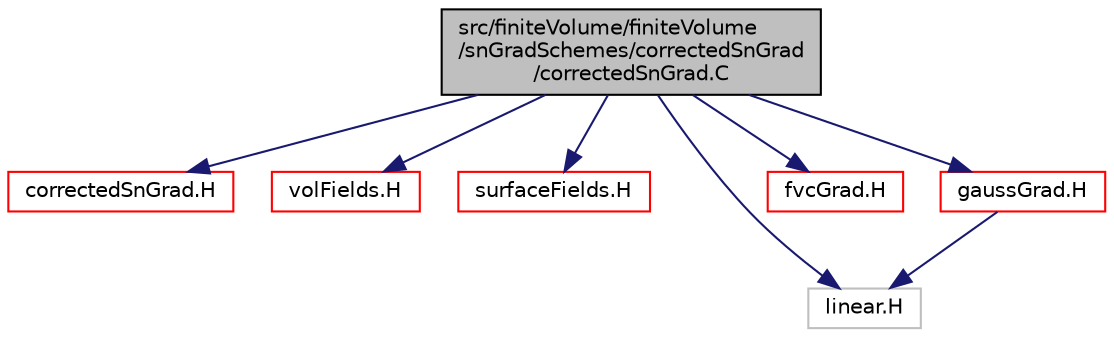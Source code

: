 digraph "src/finiteVolume/finiteVolume/snGradSchemes/correctedSnGrad/correctedSnGrad.C"
{
  bgcolor="transparent";
  edge [fontname="Helvetica",fontsize="10",labelfontname="Helvetica",labelfontsize="10"];
  node [fontname="Helvetica",fontsize="10",shape=record];
  Node0 [label="src/finiteVolume/finiteVolume\l/snGradSchemes/correctedSnGrad\l/correctedSnGrad.C",height=0.2,width=0.4,color="black", fillcolor="grey75", style="filled", fontcolor="black"];
  Node0 -> Node1 [color="midnightblue",fontsize="10",style="solid",fontname="Helvetica"];
  Node1 [label="correctedSnGrad.H",height=0.2,width=0.4,color="red",URL="$a03383.html"];
  Node0 -> Node98 [color="midnightblue",fontsize="10",style="solid",fontname="Helvetica"];
  Node98 [label="volFields.H",height=0.2,width=0.4,color="red",URL="$a02912.html"];
  Node0 -> Node318 [color="midnightblue",fontsize="10",style="solid",fontname="Helvetica"];
  Node318 [label="surfaceFields.H",height=0.2,width=0.4,color="red",URL="$a02897.html",tooltip="Foam::surfaceFields. "];
  Node0 -> Node325 [color="midnightblue",fontsize="10",style="solid",fontname="Helvetica"];
  Node325 [label="linear.H",height=0.2,width=0.4,color="grey75"];
  Node0 -> Node326 [color="midnightblue",fontsize="10",style="solid",fontname="Helvetica"];
  Node326 [label="fvcGrad.H",height=0.2,width=0.4,color="red",URL="$a03149.html",tooltip="Calculate the gradient of the given field. "];
  Node0 -> Node327 [color="midnightblue",fontsize="10",style="solid",fontname="Helvetica"];
  Node327 [label="gaussGrad.H",height=0.2,width=0.4,color="red",URL="$a03278.html"];
  Node327 -> Node325 [color="midnightblue",fontsize="10",style="solid",fontname="Helvetica"];
}
